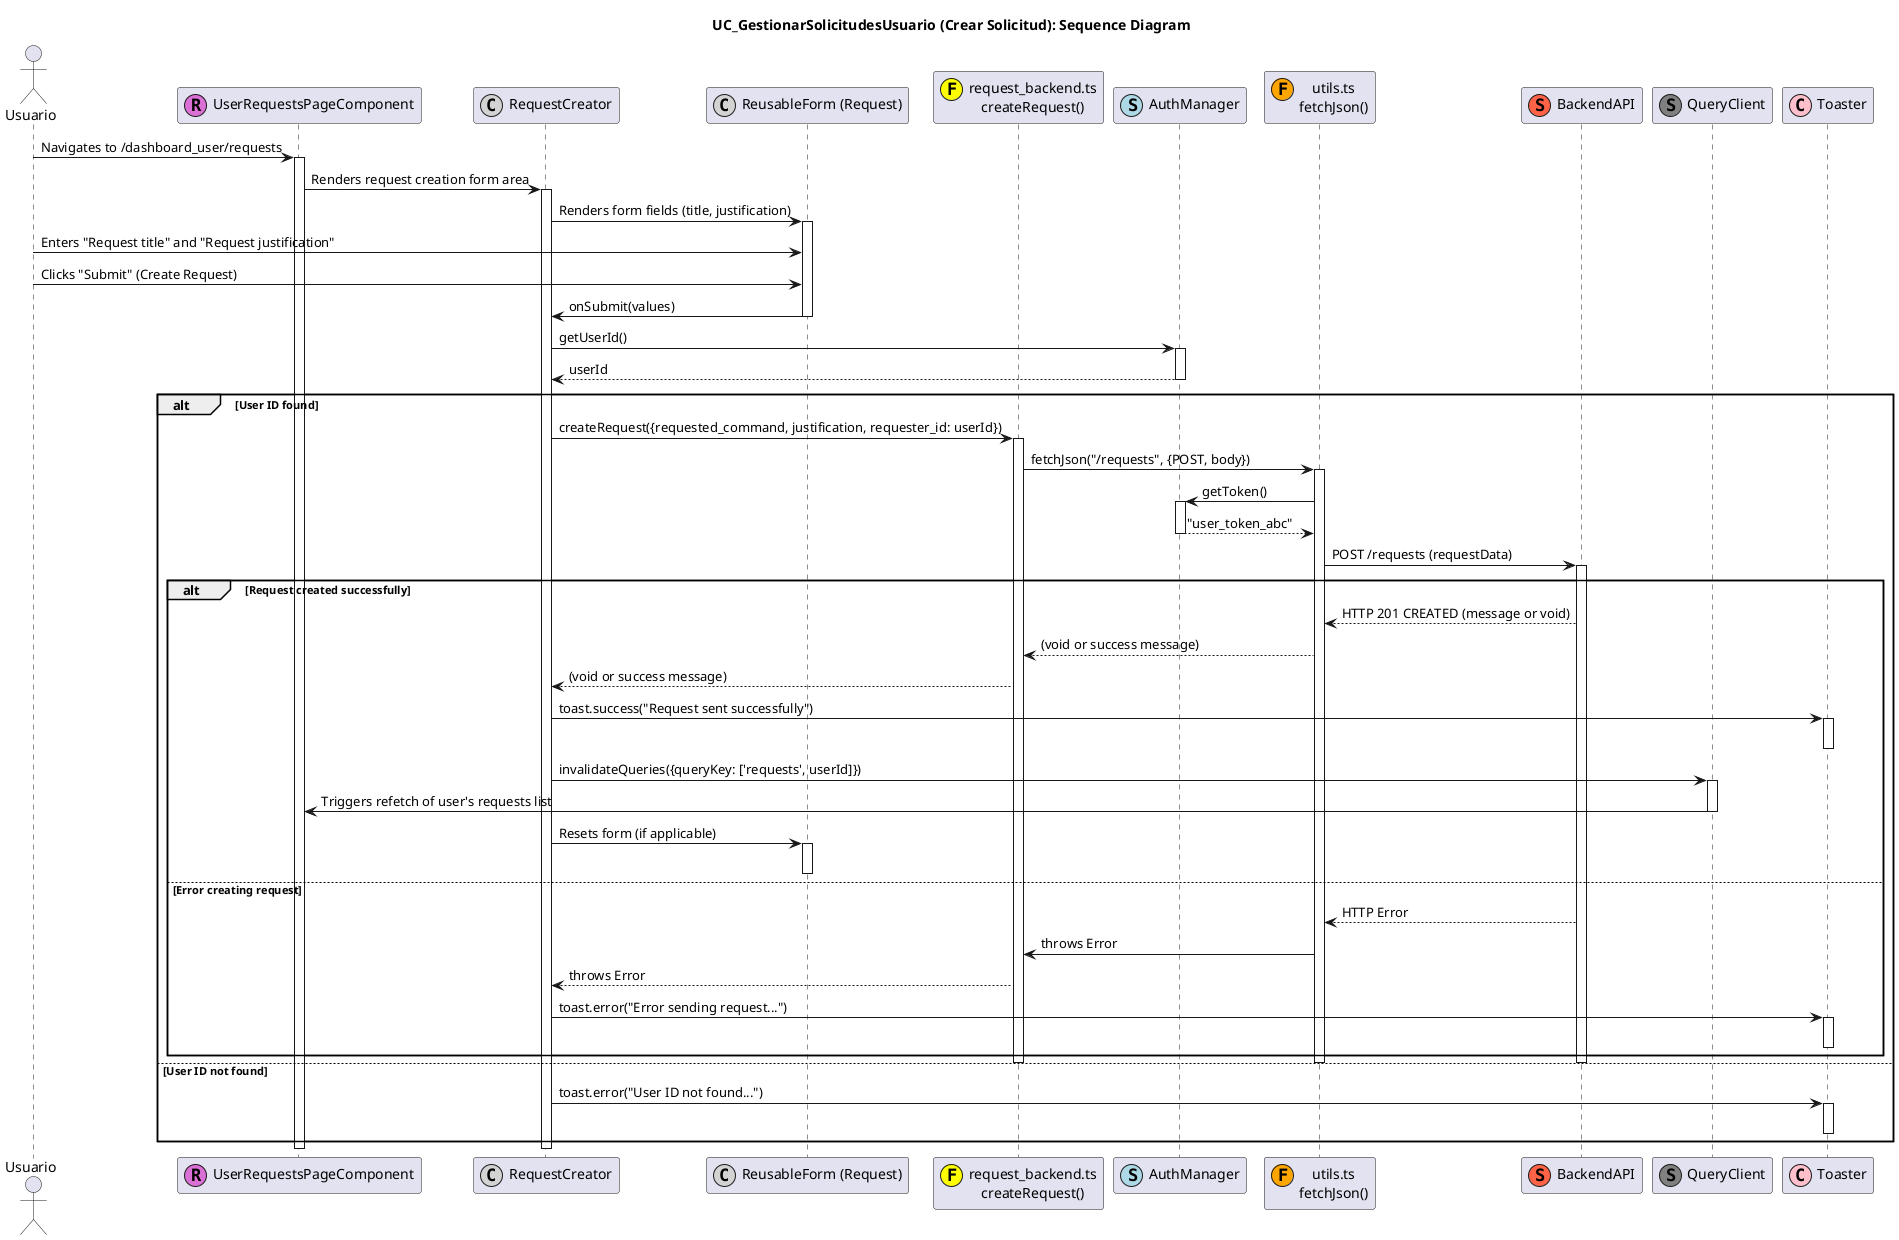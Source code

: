@startuml
title UC_GestionarSolicitudesUsuario (Crear Solicitud): Sequence Diagram

actor "Usuario" as User
participant "UserRequestsPageComponent" as RequestsPage <<(R,orchid)>>
participant "RequestCreator" as RequestCreatorUI <<(C,lightgrey)>>
participant "ReusableForm (Request)" as RequestForm <<(C,lightgrey)>>
participant "request_backend.ts\ncreateRequest()" as RequestBackend <<(F,yellow)>>
participant "AuthManager" as AuthMgr <<(S,lightblue)>>
participant "utils.ts\nfetchJson()" as FetchUtil <<(F,orange)>>
participant "BackendAPI" as API <<(S,tomato)>>
participant "QueryClient" as QueryClient <<(S,grey)>>
participant "Toaster" as Toaster <<(C,pink)>>

User -> RequestsPage : Navigates to /dashboard_user/requests
activate RequestsPage
RequestsPage -> RequestCreatorUI : Renders request creation form area
activate RequestCreatorUI
RequestCreatorUI -> RequestForm : Renders form fields (title, justification)
activate RequestForm

User -> RequestForm : Enters "Request title" and "Request justification"
User -> RequestForm : Clicks "Submit" (Create Request)
RequestForm -> RequestCreatorUI : onSubmit(values)
deactivate RequestForm

RequestCreatorUI -> AuthMgr : getUserId()
activate AuthMgr
AuthMgr --> RequestCreatorUI : userId
deactivate AuthMgr

alt User ID found
  RequestCreatorUI -> RequestBackend : createRequest({requested_command, justification, requester_id: userId})
  activate RequestBackend
  RequestBackend -> FetchUtil : fetchJson("/requests", {POST, body})
  activate FetchUtil
  FetchUtil -> AuthMgr : getToken()
  activate AuthMgr
  AuthMgr --> FetchUtil : "user_token_abc"
  deactivate AuthMgr
  FetchUtil -> API : POST /requests (requestData)
  activate API
  alt Request created successfully
    API --> FetchUtil : HTTP 201 CREATED (message or void)
    FetchUtil --> RequestBackend : (void or success message)
    RequestBackend --> RequestCreatorUI : (void or success message)

    RequestCreatorUI -> Toaster : toast.success("Request sent successfully")
    activate Toaster
    deactivate Toaster

    RequestCreatorUI -> QueryClient : invalidateQueries({queryKey: ['requests', userId]})
    activate QueryClient
    QueryClient -> RequestsPage : Triggers refetch of user's requests list
    deactivate QueryClient
    RequestCreatorUI -> RequestForm : Resets form (if applicable)
    activate RequestForm
    deactivate RequestForm
  else Error creating request
    API --> FetchUtil : HTTP Error
    FetchUtil -> RequestBackend : throws Error
    RequestBackend --> RequestCreatorUI : throws Error
    RequestCreatorUI -> Toaster : toast.error("Error sending request...")
    activate Toaster
    deactivate Toaster
  end
  deactivate API
  deactivate FetchUtil
  deactivate RequestBackend
else User ID not found
  RequestCreatorUI -> Toaster : toast.error("User ID not found...")
  activate Toaster
  deactivate Toaster
end
deactivate RequestCreatorUI
deactivate RequestsPage
@enduml